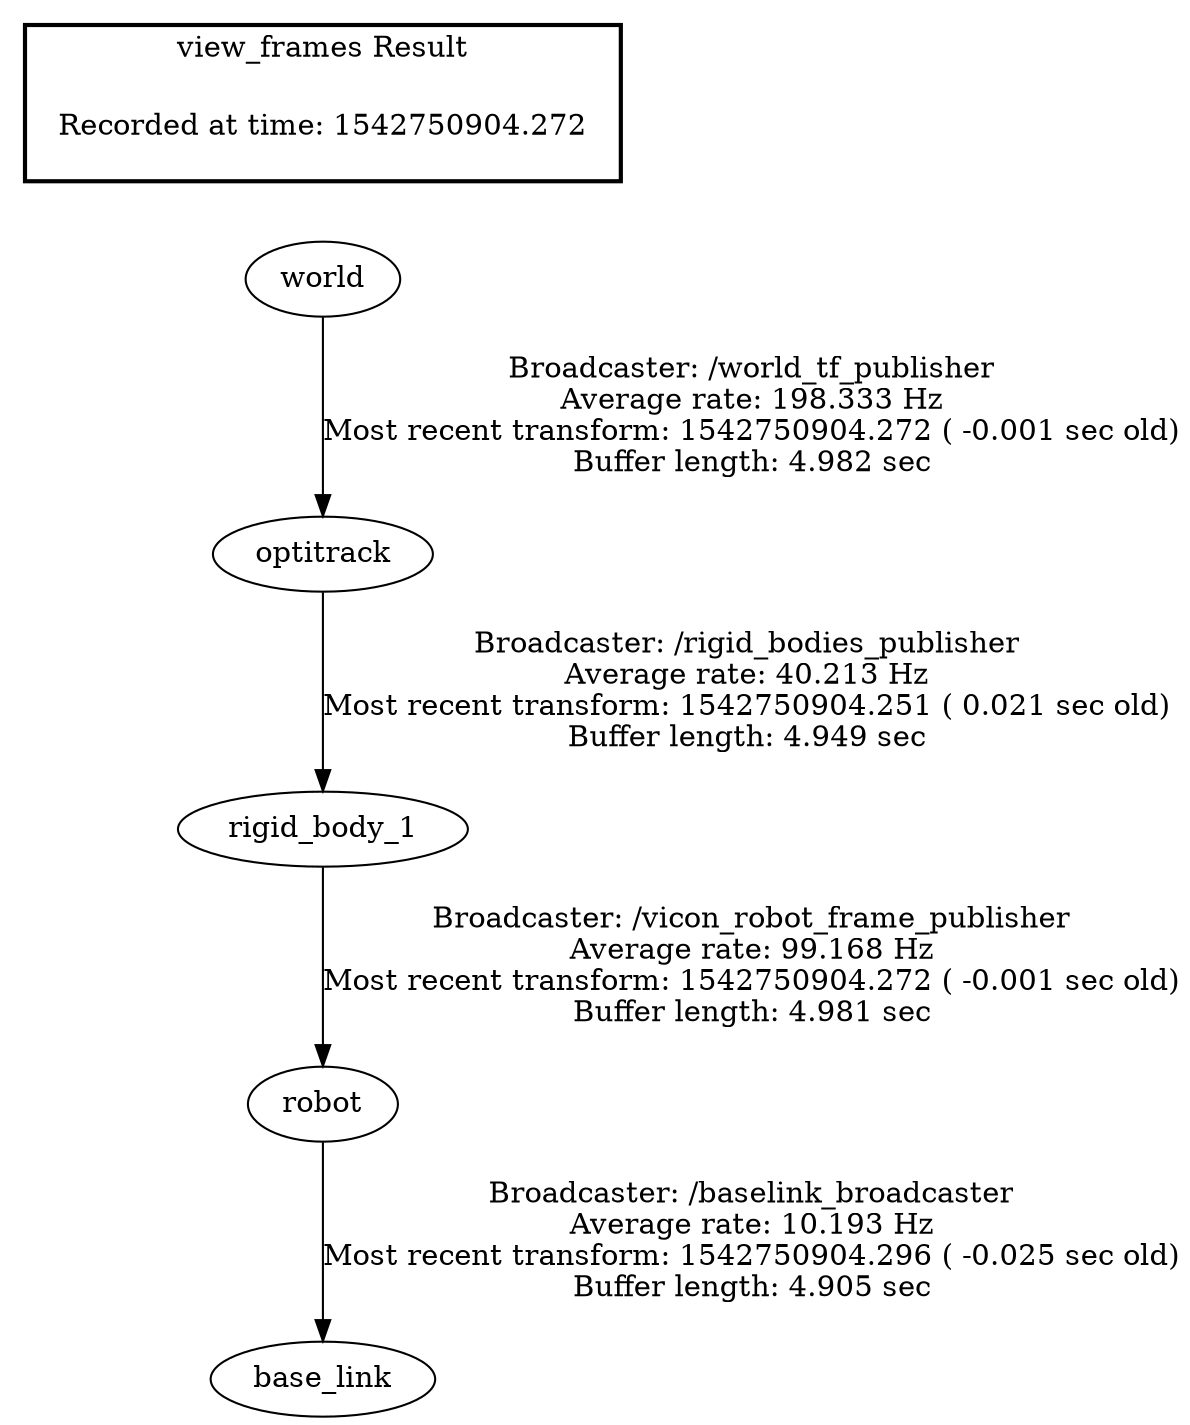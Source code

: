 digraph G {
"world" -> "optitrack"[label="Broadcaster: /world_tf_publisher\nAverage rate: 198.333 Hz\nMost recent transform: 1542750904.272 ( -0.001 sec old)\nBuffer length: 4.982 sec\n"];
"rigid_body_1" -> "robot"[label="Broadcaster: /vicon_robot_frame_publisher\nAverage rate: 99.168 Hz\nMost recent transform: 1542750904.272 ( -0.001 sec old)\nBuffer length: 4.981 sec\n"];
"optitrack" -> "rigid_body_1"[label="Broadcaster: /rigid_bodies_publisher\nAverage rate: 40.213 Hz\nMost recent transform: 1542750904.251 ( 0.021 sec old)\nBuffer length: 4.949 sec\n"];
"robot" -> "base_link"[label="Broadcaster: /baselink_broadcaster\nAverage rate: 10.193 Hz\nMost recent transform: 1542750904.296 ( -0.025 sec old)\nBuffer length: 4.905 sec\n"];
edge [style=invis];
 subgraph cluster_legend { style=bold; color=black; label ="view_frames Result";
"Recorded at time: 1542750904.272"[ shape=plaintext ] ;
 }->"world";
}